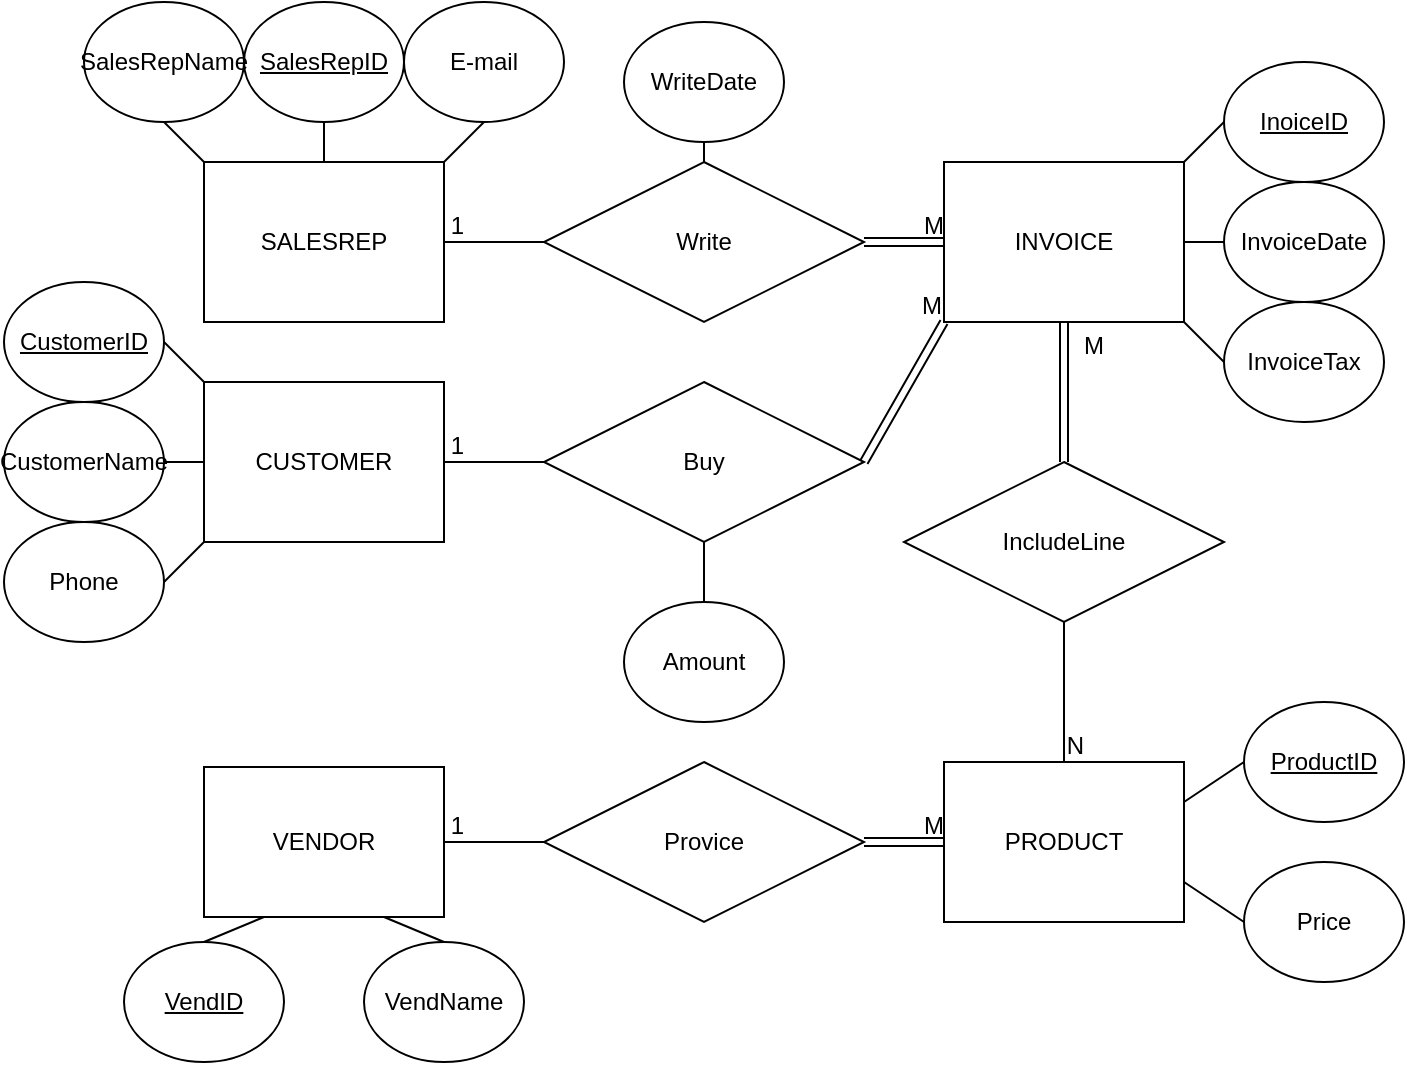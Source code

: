 <mxfile>
    <diagram id="R2lEEEUBdFMjLlhIrx00" name="Bai1">
        <mxGraphModel dx="749" dy="604" grid="1" gridSize="10" guides="1" tooltips="1" connect="1" arrows="1" fold="1" page="1" pageScale="1" pageWidth="850" pageHeight="1100" math="0" shadow="0" extFonts="Permanent Marker^https://fonts.googleapis.com/css?family=Permanent+Marker">
            <root>
                <mxCell id="0"/>
                <mxCell id="1" parent="0"/>
                <mxCell id="7a5H0IS4fGJYpV4Ru5UH-1" value="&lt;u&gt;SalesRepID&lt;/u&gt;" style="ellipse;whiteSpace=wrap;html=1;" parent="1" vertex="1">
                    <mxGeometry x="170" y="40" width="80" height="60" as="geometry"/>
                </mxCell>
                <mxCell id="7a5H0IS4fGJYpV4Ru5UH-2" value="SalesRepName" style="ellipse;whiteSpace=wrap;html=1;" parent="1" vertex="1">
                    <mxGeometry x="90" y="40" width="80" height="60" as="geometry"/>
                </mxCell>
                <mxCell id="7a5H0IS4fGJYpV4Ru5UH-3" value="SALESREP" style="rounded=0;whiteSpace=wrap;html=1;" parent="1" vertex="1">
                    <mxGeometry x="150" y="120" width="120" height="80" as="geometry"/>
                </mxCell>
                <mxCell id="7a5H0IS4fGJYpV4Ru5UH-5" value="WriteDate" style="ellipse;whiteSpace=wrap;html=1;" parent="1" vertex="1">
                    <mxGeometry x="360" y="50" width="80" height="60" as="geometry"/>
                </mxCell>
                <mxCell id="7a5H0IS4fGJYpV4Ru5UH-7" value="" style="endArrow=none;html=1;rounded=0;exitX=0.5;exitY=1;exitDx=0;exitDy=0;entryX=0.5;entryY=0;entryDx=0;entryDy=0;" parent="1" source="7a5H0IS4fGJYpV4Ru5UH-1" target="7a5H0IS4fGJYpV4Ru5UH-3" edge="1">
                    <mxGeometry width="50" height="50" relative="1" as="geometry">
                        <mxPoint x="270" y="320" as="sourcePoint"/>
                        <mxPoint x="200" y="170" as="targetPoint"/>
                    </mxGeometry>
                </mxCell>
                <mxCell id="7a5H0IS4fGJYpV4Ru5UH-8" value="" style="endArrow=none;html=1;rounded=0;exitX=0.5;exitY=1;exitDx=0;exitDy=0;entryX=0;entryY=0;entryDx=0;entryDy=0;" parent="1" source="7a5H0IS4fGJYpV4Ru5UH-2" target="7a5H0IS4fGJYpV4Ru5UH-3" edge="1">
                    <mxGeometry width="50" height="50" relative="1" as="geometry">
                        <mxPoint x="270" y="320" as="sourcePoint"/>
                        <mxPoint x="200" y="170" as="targetPoint"/>
                    </mxGeometry>
                </mxCell>
                <mxCell id="7a5H0IS4fGJYpV4Ru5UH-10" value="" style="endArrow=none;html=1;rounded=0;entryX=0.5;entryY=1;entryDx=0;entryDy=0;exitX=0.5;exitY=0;exitDx=0;exitDy=0;" parent="1" source="3" target="7a5H0IS4fGJYpV4Ru5UH-5" edge="1">
                    <mxGeometry width="50" height="50" relative="1" as="geometry">
                        <mxPoint x="420" y="130" as="sourcePoint"/>
                        <mxPoint x="320" y="270" as="targetPoint"/>
                    </mxGeometry>
                </mxCell>
                <mxCell id="7a5H0IS4fGJYpV4Ru5UH-11" value="INVOICE" style="rounded=0;whiteSpace=wrap;html=1;" parent="1" vertex="1">
                    <mxGeometry x="520" y="120" width="120" height="80" as="geometry"/>
                </mxCell>
                <mxCell id="7a5H0IS4fGJYpV4Ru5UH-17" value="" style="endArrow=none;html=1;rounded=0;entryX=1;entryY=0.5;entryDx=0;entryDy=0;exitX=0;exitY=0.5;exitDx=0;exitDy=0;" parent="1" source="3" target="7a5H0IS4fGJYpV4Ru5UH-3" edge="1">
                    <mxGeometry relative="1" as="geometry">
                        <mxPoint x="360.0" y="170" as="sourcePoint"/>
                        <mxPoint x="400" y="300" as="targetPoint"/>
                    </mxGeometry>
                </mxCell>
                <mxCell id="7a5H0IS4fGJYpV4Ru5UH-18" value="1" style="resizable=0;html=1;align=right;verticalAlign=bottom;" parent="7a5H0IS4fGJYpV4Ru5UH-17" connectable="0" vertex="1">
                    <mxGeometry x="1" relative="1" as="geometry">
                        <mxPoint x="10" as="offset"/>
                    </mxGeometry>
                </mxCell>
                <mxCell id="7a5H0IS4fGJYpV4Ru5UH-19" value="" style="shape=link;html=1;rounded=0;exitX=1;exitY=0.5;exitDx=0;exitDy=0;entryX=0;entryY=0.5;entryDx=0;entryDy=0;" parent="1" source="3" target="7a5H0IS4fGJYpV4Ru5UH-11" edge="1">
                    <mxGeometry relative="1" as="geometry">
                        <mxPoint x="480" y="170" as="sourcePoint"/>
                        <mxPoint x="550" y="300" as="targetPoint"/>
                    </mxGeometry>
                </mxCell>
                <mxCell id="7a5H0IS4fGJYpV4Ru5UH-20" value="M" style="resizable=0;html=1;align=right;verticalAlign=bottom;" parent="7a5H0IS4fGJYpV4Ru5UH-19" connectable="0" vertex="1">
                    <mxGeometry x="1" relative="1" as="geometry"/>
                </mxCell>
                <mxCell id="7a5H0IS4fGJYpV4Ru5UH-21" value="&lt;u&gt;InoiceID&lt;/u&gt;" style="ellipse;whiteSpace=wrap;html=1;" parent="1" vertex="1">
                    <mxGeometry x="660" y="70" width="80" height="60" as="geometry"/>
                </mxCell>
                <mxCell id="7a5H0IS4fGJYpV4Ru5UH-22" value="" style="endArrow=none;html=1;rounded=0;exitX=1;exitY=0;exitDx=0;exitDy=0;entryX=0;entryY=0.5;entryDx=0;entryDy=0;" parent="1" source="7a5H0IS4fGJYpV4Ru5UH-11" target="7a5H0IS4fGJYpV4Ru5UH-21" edge="1">
                    <mxGeometry width="50" height="50" relative="1" as="geometry">
                        <mxPoint x="670" y="320" as="sourcePoint"/>
                        <mxPoint x="720" y="270" as="targetPoint"/>
                    </mxGeometry>
                </mxCell>
                <mxCell id="7a5H0IS4fGJYpV4Ru5UH-24" value="" style="shape=link;html=1;rounded=0;entryX=0;entryY=1;entryDx=0;entryDy=0;exitX=1;exitY=0.5;exitDx=0;exitDy=0;" parent="1" source="6" target="7a5H0IS4fGJYpV4Ru5UH-11" edge="1">
                    <mxGeometry relative="1" as="geometry">
                        <mxPoint x="475.963" y="281.433" as="sourcePoint"/>
                        <mxPoint x="530" y="300" as="targetPoint"/>
                    </mxGeometry>
                </mxCell>
                <mxCell id="7a5H0IS4fGJYpV4Ru5UH-25" value="M" style="resizable=0;html=1;align=right;verticalAlign=bottom;" parent="7a5H0IS4fGJYpV4Ru5UH-24" connectable="0" vertex="1">
                    <mxGeometry x="1" relative="1" as="geometry"/>
                </mxCell>
                <mxCell id="7a5H0IS4fGJYpV4Ru5UH-26" value="CUSTOMER" style="rounded=0;whiteSpace=wrap;html=1;" parent="1" vertex="1">
                    <mxGeometry x="150" y="230" width="120" height="80" as="geometry"/>
                </mxCell>
                <mxCell id="7a5H0IS4fGJYpV4Ru5UH-29" value="&lt;u&gt;CustomerID&lt;/u&gt;" style="ellipse;whiteSpace=wrap;html=1;" parent="1" vertex="1">
                    <mxGeometry x="50" y="180" width="80" height="60" as="geometry"/>
                </mxCell>
                <mxCell id="7a5H0IS4fGJYpV4Ru5UH-30" value="CustomerName" style="ellipse;whiteSpace=wrap;html=1;" parent="1" vertex="1">
                    <mxGeometry x="50" y="240" width="80" height="60" as="geometry"/>
                </mxCell>
                <mxCell id="7a5H0IS4fGJYpV4Ru5UH-31" value="" style="endArrow=none;html=1;rounded=0;exitX=1;exitY=0.5;exitDx=0;exitDy=0;entryX=0;entryY=0;entryDx=0;entryDy=0;" parent="1" source="7a5H0IS4fGJYpV4Ru5UH-29" target="7a5H0IS4fGJYpV4Ru5UH-26" edge="1">
                    <mxGeometry width="50" height="50" relative="1" as="geometry">
                        <mxPoint x="410" y="420" as="sourcePoint"/>
                        <mxPoint x="460" y="370" as="targetPoint"/>
                    </mxGeometry>
                </mxCell>
                <mxCell id="7a5H0IS4fGJYpV4Ru5UH-32" value="" style="endArrow=none;html=1;rounded=0;exitX=1;exitY=0.5;exitDx=0;exitDy=0;entryX=0;entryY=0.5;entryDx=0;entryDy=0;" parent="1" source="7a5H0IS4fGJYpV4Ru5UH-30" target="7a5H0IS4fGJYpV4Ru5UH-26" edge="1">
                    <mxGeometry width="50" height="50" relative="1" as="geometry">
                        <mxPoint x="410" y="420" as="sourcePoint"/>
                        <mxPoint x="460" y="370" as="targetPoint"/>
                    </mxGeometry>
                </mxCell>
                <mxCell id="7a5H0IS4fGJYpV4Ru5UH-33" value="Amount" style="ellipse;whiteSpace=wrap;html=1;" parent="1" vertex="1">
                    <mxGeometry x="360" y="340" width="80" height="60" as="geometry"/>
                </mxCell>
                <mxCell id="7a5H0IS4fGJYpV4Ru5UH-36" value="" style="endArrow=none;html=1;rounded=0;entryX=1;entryY=0.5;entryDx=0;entryDy=0;exitX=0;exitY=0.5;exitDx=0;exitDy=0;" parent="1" source="6" target="7a5H0IS4fGJYpV4Ru5UH-26" edge="1">
                    <mxGeometry relative="1" as="geometry">
                        <mxPoint x="384.037" y="358.567" as="sourcePoint"/>
                        <mxPoint x="620" y="300" as="targetPoint"/>
                    </mxGeometry>
                </mxCell>
                <mxCell id="7a5H0IS4fGJYpV4Ru5UH-37" value="1" style="resizable=0;html=1;align=right;verticalAlign=bottom;" parent="7a5H0IS4fGJYpV4Ru5UH-36" connectable="0" vertex="1">
                    <mxGeometry x="1" relative="1" as="geometry">
                        <mxPoint x="10" as="offset"/>
                    </mxGeometry>
                </mxCell>
                <mxCell id="7a5H0IS4fGJYpV4Ru5UH-38" value="" style="endArrow=none;html=1;rounded=0;exitX=0.5;exitY=0;exitDx=0;exitDy=0;entryX=0.5;entryY=1;entryDx=0;entryDy=0;" parent="1" source="7a5H0IS4fGJYpV4Ru5UH-33" target="6" edge="1">
                    <mxGeometry width="50" height="50" relative="1" as="geometry">
                        <mxPoint x="510" y="440" as="sourcePoint"/>
                        <mxPoint x="455.712" y="350.642" as="targetPoint"/>
                    </mxGeometry>
                </mxCell>
                <mxCell id="7a5H0IS4fGJYpV4Ru5UH-39" value="IncludeLine" style="rhombus;whiteSpace=wrap;html=1;" parent="1" vertex="1">
                    <mxGeometry x="500" y="270" width="160" height="80" as="geometry"/>
                </mxCell>
                <mxCell id="7a5H0IS4fGJYpV4Ru5UH-40" value="" style="shape=link;html=1;rounded=0;entryX=0.5;entryY=1;entryDx=0;entryDy=0;exitX=0.5;exitY=0;exitDx=0;exitDy=0;" parent="1" source="7a5H0IS4fGJYpV4Ru5UH-39" target="7a5H0IS4fGJYpV4Ru5UH-11" edge="1">
                    <mxGeometry relative="1" as="geometry">
                        <mxPoint x="500" y="330" as="sourcePoint"/>
                        <mxPoint x="590" y="210" as="targetPoint"/>
                    </mxGeometry>
                </mxCell>
                <mxCell id="7a5H0IS4fGJYpV4Ru5UH-41" value="M" style="resizable=0;html=1;align=right;verticalAlign=bottom;" parent="7a5H0IS4fGJYpV4Ru5UH-40" connectable="0" vertex="1">
                    <mxGeometry x="1" relative="1" as="geometry">
                        <mxPoint x="20" y="20" as="offset"/>
                    </mxGeometry>
                </mxCell>
                <mxCell id="7a5H0IS4fGJYpV4Ru5UH-42" value="" style="endArrow=none;html=1;rounded=0;exitX=0.5;exitY=1;exitDx=0;exitDy=0;entryX=0.5;entryY=0;entryDx=0;entryDy=0;" parent="1" source="7a5H0IS4fGJYpV4Ru5UH-39" target="7a5H0IS4fGJYpV4Ru5UH-44" edge="1">
                    <mxGeometry relative="1" as="geometry">
                        <mxPoint x="460" y="410" as="sourcePoint"/>
                        <mxPoint x="660" y="580" as="targetPoint"/>
                    </mxGeometry>
                </mxCell>
                <mxCell id="7a5H0IS4fGJYpV4Ru5UH-43" value="N" style="resizable=0;html=1;align=right;verticalAlign=bottom;" parent="7a5H0IS4fGJYpV4Ru5UH-42" connectable="0" vertex="1">
                    <mxGeometry x="1" relative="1" as="geometry">
                        <mxPoint x="10" as="offset"/>
                    </mxGeometry>
                </mxCell>
                <mxCell id="7a5H0IS4fGJYpV4Ru5UH-44" value="PRODUCT" style="rounded=0;whiteSpace=wrap;html=1;" parent="1" vertex="1">
                    <mxGeometry x="520" y="420" width="120" height="80" as="geometry"/>
                </mxCell>
                <mxCell id="7a5H0IS4fGJYpV4Ru5UH-45" value="" style="endArrow=none;html=1;rounded=0;exitX=1;exitY=0.25;exitDx=0;exitDy=0;entryX=0;entryY=0.5;entryDx=0;entryDy=0;" parent="1" source="7a5H0IS4fGJYpV4Ru5UH-44" target="7a5H0IS4fGJYpV4Ru5UH-46" edge="1">
                    <mxGeometry width="50" height="50" relative="1" as="geometry">
                        <mxPoint x="520" y="460" as="sourcePoint"/>
                        <mxPoint x="760" y="550" as="targetPoint"/>
                    </mxGeometry>
                </mxCell>
                <mxCell id="7a5H0IS4fGJYpV4Ru5UH-46" value="&lt;u&gt;ProductID&lt;/u&gt;" style="ellipse;whiteSpace=wrap;html=1;" parent="1" vertex="1">
                    <mxGeometry x="670" y="390" width="80" height="60" as="geometry"/>
                </mxCell>
                <mxCell id="7a5H0IS4fGJYpV4Ru5UH-47" value="" style="shape=link;html=1;rounded=0;entryX=0;entryY=0.5;entryDx=0;entryDy=0;exitX=1;exitY=0.5;exitDx=0;exitDy=0;" parent="1" source="2" target="7a5H0IS4fGJYpV4Ru5UH-44" edge="1">
                    <mxGeometry relative="1" as="geometry">
                        <mxPoint x="480" y="600.0" as="sourcePoint"/>
                        <mxPoint x="590" y="210" as="targetPoint"/>
                    </mxGeometry>
                </mxCell>
                <mxCell id="7a5H0IS4fGJYpV4Ru5UH-48" value="M" style="resizable=0;html=1;align=right;verticalAlign=bottom;" parent="7a5H0IS4fGJYpV4Ru5UH-47" connectable="0" vertex="1">
                    <mxGeometry x="1" relative="1" as="geometry"/>
                </mxCell>
                <mxCell id="7a5H0IS4fGJYpV4Ru5UH-50" value="" style="endArrow=none;html=1;rounded=0;entryX=0;entryY=0.5;entryDx=0;entryDy=0;exitX=1;exitY=0.5;exitDx=0;exitDy=0;" parent="1" source="7a5H0IS4fGJYpV4Ru5UH-52" target="2" edge="1">
                    <mxGeometry relative="1" as="geometry">
                        <mxPoint x="170" y="590" as="sourcePoint"/>
                        <mxPoint x="360" y="600.0" as="targetPoint"/>
                    </mxGeometry>
                </mxCell>
                <mxCell id="7a5H0IS4fGJYpV4Ru5UH-51" value="1" style="resizable=0;html=1;align=right;verticalAlign=bottom;" parent="7a5H0IS4fGJYpV4Ru5UH-50" connectable="0" vertex="1">
                    <mxGeometry x="1" relative="1" as="geometry">
                        <mxPoint x="-40" as="offset"/>
                    </mxGeometry>
                </mxCell>
                <mxCell id="7a5H0IS4fGJYpV4Ru5UH-52" value="VENDOR" style="rounded=0;whiteSpace=wrap;html=1;" parent="1" vertex="1">
                    <mxGeometry x="150" y="422.5" width="120" height="75" as="geometry"/>
                </mxCell>
                <mxCell id="7a5H0IS4fGJYpV4Ru5UH-53" value="Phone" style="ellipse;whiteSpace=wrap;html=1;" parent="1" vertex="1">
                    <mxGeometry x="50" y="300" width="80" height="60" as="geometry"/>
                </mxCell>
                <mxCell id="7a5H0IS4fGJYpV4Ru5UH-56" value="" style="endArrow=none;html=1;rounded=0;exitX=1;exitY=0.5;exitDx=0;exitDy=0;entryX=0;entryY=1;entryDx=0;entryDy=0;" parent="1" source="7a5H0IS4fGJYpV4Ru5UH-53" target="7a5H0IS4fGJYpV4Ru5UH-26" edge="1">
                    <mxGeometry width="50" height="50" relative="1" as="geometry">
                        <mxPoint x="440" y="460" as="sourcePoint"/>
                        <mxPoint x="490" y="410" as="targetPoint"/>
                    </mxGeometry>
                </mxCell>
                <mxCell id="7a5H0IS4fGJYpV4Ru5UH-58" value="E-mail" style="ellipse;whiteSpace=wrap;html=1;" parent="1" vertex="1">
                    <mxGeometry x="250" y="40" width="80" height="60" as="geometry"/>
                </mxCell>
                <mxCell id="7a5H0IS4fGJYpV4Ru5UH-59" value="" style="endArrow=none;html=1;rounded=0;exitX=0.5;exitY=1;exitDx=0;exitDy=0;entryX=1;entryY=0;entryDx=0;entryDy=0;" parent="1" source="7a5H0IS4fGJYpV4Ru5UH-58" target="7a5H0IS4fGJYpV4Ru5UH-3" edge="1">
                    <mxGeometry width="50" height="50" relative="1" as="geometry">
                        <mxPoint x="1140" y="470" as="sourcePoint"/>
                        <mxPoint x="1190" y="420" as="targetPoint"/>
                    </mxGeometry>
                </mxCell>
                <mxCell id="7a5H0IS4fGJYpV4Ru5UH-62" value="&lt;u&gt;VendID&lt;/u&gt;" style="ellipse;whiteSpace=wrap;html=1;" parent="1" vertex="1">
                    <mxGeometry x="110" y="510" width="80" height="60" as="geometry"/>
                </mxCell>
                <mxCell id="7a5H0IS4fGJYpV4Ru5UH-63" value="" style="endArrow=none;html=1;rounded=0;exitX=0.5;exitY=0;exitDx=0;exitDy=0;entryX=0.25;entryY=1;entryDx=0;entryDy=0;" parent="1" source="7a5H0IS4fGJYpV4Ru5UH-62" target="7a5H0IS4fGJYpV4Ru5UH-52" edge="1">
                    <mxGeometry width="50" height="50" relative="1" as="geometry">
                        <mxPoint x="670" y="470" as="sourcePoint"/>
                        <mxPoint x="720" y="420" as="targetPoint"/>
                    </mxGeometry>
                </mxCell>
                <mxCell id="7a5H0IS4fGJYpV4Ru5UH-64" value="VendName" style="ellipse;whiteSpace=wrap;html=1;" parent="1" vertex="1">
                    <mxGeometry x="230" y="510" width="80" height="60" as="geometry"/>
                </mxCell>
                <mxCell id="7a5H0IS4fGJYpV4Ru5UH-66" value="" style="endArrow=none;html=1;rounded=0;exitX=0.5;exitY=0;exitDx=0;exitDy=0;entryX=0.75;entryY=1;entryDx=0;entryDy=0;" parent="1" source="7a5H0IS4fGJYpV4Ru5UH-64" target="7a5H0IS4fGJYpV4Ru5UH-52" edge="1">
                    <mxGeometry width="50" height="50" relative="1" as="geometry">
                        <mxPoint x="670" y="470" as="sourcePoint"/>
                        <mxPoint x="720" y="420" as="targetPoint"/>
                    </mxGeometry>
                </mxCell>
                <mxCell id="7a5H0IS4fGJYpV4Ru5UH-67" value="InvoiceDate" style="ellipse;whiteSpace=wrap;html=1;" parent="1" vertex="1">
                    <mxGeometry x="660" y="130" width="80" height="60" as="geometry"/>
                </mxCell>
                <mxCell id="7a5H0IS4fGJYpV4Ru5UH-68" value="" style="endArrow=none;html=1;rounded=0;entryX=0;entryY=0.5;entryDx=0;entryDy=0;exitX=1;exitY=0.5;exitDx=0;exitDy=0;" parent="1" source="7a5H0IS4fGJYpV4Ru5UH-11" target="7a5H0IS4fGJYpV4Ru5UH-67" edge="1">
                    <mxGeometry width="50" height="50" relative="1" as="geometry">
                        <mxPoint x="530" y="390" as="sourcePoint"/>
                        <mxPoint x="580" y="340" as="targetPoint"/>
                    </mxGeometry>
                </mxCell>
                <mxCell id="7a5H0IS4fGJYpV4Ru5UH-69" value="Price" style="ellipse;whiteSpace=wrap;html=1;" parent="1" vertex="1">
                    <mxGeometry x="670" y="470" width="80" height="60" as="geometry"/>
                </mxCell>
                <mxCell id="7a5H0IS4fGJYpV4Ru5UH-72" value="" style="endArrow=none;html=1;rounded=0;exitX=1;exitY=0.75;exitDx=0;exitDy=0;entryX=0;entryY=0.5;entryDx=0;entryDy=0;" parent="1" source="7a5H0IS4fGJYpV4Ru5UH-44" target="7a5H0IS4fGJYpV4Ru5UH-69" edge="1">
                    <mxGeometry width="50" height="50" relative="1" as="geometry">
                        <mxPoint x="520" y="390" as="sourcePoint"/>
                        <mxPoint x="570" y="340" as="targetPoint"/>
                    </mxGeometry>
                </mxCell>
                <mxCell id="2" value="Provice" style="rhombus;whiteSpace=wrap;html=1;" parent="1" vertex="1">
                    <mxGeometry x="320" y="420" width="160" height="80" as="geometry"/>
                </mxCell>
                <mxCell id="3" value="Write" style="rhombus;whiteSpace=wrap;html=1;" parent="1" vertex="1">
                    <mxGeometry x="320" y="120" width="160" height="80" as="geometry"/>
                </mxCell>
                <mxCell id="6" value="Buy" style="rhombus;whiteSpace=wrap;html=1;rotation=0;" parent="1" vertex="1">
                    <mxGeometry x="320" y="230" width="160" height="80" as="geometry"/>
                </mxCell>
                <mxCell id="8" value="InvoiceTax" style="ellipse;whiteSpace=wrap;html=1;" parent="1" vertex="1">
                    <mxGeometry x="660" y="190" width="80" height="60" as="geometry"/>
                </mxCell>
                <mxCell id="9" value="" style="endArrow=none;html=1;exitX=0;exitY=0.5;exitDx=0;exitDy=0;entryX=1;entryY=1;entryDx=0;entryDy=0;" parent="1" source="8" target="7a5H0IS4fGJYpV4Ru5UH-11" edge="1">
                    <mxGeometry width="50" height="50" relative="1" as="geometry">
                        <mxPoint x="790" y="200" as="sourcePoint"/>
                        <mxPoint x="840" y="150" as="targetPoint"/>
                    </mxGeometry>
                </mxCell>
            </root>
        </mxGraphModel>
    </diagram>
    <diagram id="zjv09s1aS_R5Jd_1-Sss" name="Page-2">
        <mxGraphModel dx="1033" dy="615" grid="1" gridSize="10" guides="1" tooltips="1" connect="1" arrows="1" fold="1" page="1" pageScale="1" pageWidth="850" pageHeight="1100" math="0" shadow="0">
            <root>
                <mxCell id="0"/>
                <mxCell id="1" parent="0"/>
            </root>
        </mxGraphModel>
    </diagram>
    <diagram id="KmYlrfeMdKfeebKU4Wuu" name="Bai3">
        <mxGraphModel dx="1033" dy="615" grid="1" gridSize="10" guides="1" tooltips="1" connect="1" arrows="1" fold="1" page="1" pageScale="1" pageWidth="850" pageHeight="1100" math="0" shadow="0">
            <root>
                <mxCell id="0"/>
                <mxCell id="1" parent="0"/>
                <mxCell id="FWKH8dxuJ9-jAGVLNWRN-1" value="EMPLOYEE" style="rounded=0;whiteSpace=wrap;html=1;" parent="1" vertex="1">
                    <mxGeometry x="120" y="120" width="120" height="60" as="geometry"/>
                </mxCell>
                <mxCell id="FWKH8dxuJ9-jAGVLNWRN-2" value="SSN" style="ellipse;whiteSpace=wrap;html=1;" parent="1" vertex="1">
                    <mxGeometry x="40" y="40" width="80" height="60" as="geometry"/>
                </mxCell>
                <mxCell id="FWKH8dxuJ9-jAGVLNWRN-3" value="Emp_Name" style="ellipse;whiteSpace=wrap;html=1;" parent="1" vertex="1">
                    <mxGeometry x="140" y="40" width="80" height="60" as="geometry"/>
                </mxCell>
                <mxCell id="FWKH8dxuJ9-jAGVLNWRN-4" value="Emp_Address" style="ellipse;whiteSpace=wrap;html=1;" parent="1" vertex="1">
                    <mxGeometry x="240" y="40" width="80" height="60" as="geometry"/>
                </mxCell>
                <mxCell id="FWKH8dxuJ9-jAGVLNWRN-5" value="Emp_Sex" style="ellipse;whiteSpace=wrap;html=1;" parent="1" vertex="1">
                    <mxGeometry x="240" y="200" width="80" height="60" as="geometry"/>
                </mxCell>
                <mxCell id="FWKH8dxuJ9-jAGVLNWRN-6" value="Emp_BirthDate" style="ellipse;whiteSpace=wrap;html=1;" parent="1" vertex="1">
                    <mxGeometry x="140" y="200" width="80" height="60" as="geometry"/>
                </mxCell>
                <mxCell id="FWKH8dxuJ9-jAGVLNWRN-7" value="Emp_Phone" style="ellipse;whiteSpace=wrap;html=1;" parent="1" vertex="1">
                    <mxGeometry x="40" y="200" width="80" height="60" as="geometry"/>
                </mxCell>
                <mxCell id="FWKH8dxuJ9-jAGVLNWRN-8" value="Emp_Email" style="ellipse;whiteSpace=wrap;html=1;" parent="1" vertex="1">
                    <mxGeometry x="20" y="120" width="80" height="60" as="geometry"/>
                </mxCell>
                <mxCell id="FWKH8dxuJ9-jAGVLNWRN-10" value="DEPARTMENT" style="rounded=0;whiteSpace=wrap;html=1;" parent="1" vertex="1">
                    <mxGeometry x="480" y="120" width="120" height="60" as="geometry"/>
                </mxCell>
                <mxCell id="FWKH8dxuJ9-jAGVLNWRN-13" value="Depart_Name" style="ellipse;whiteSpace=wrap;html=1;" parent="1" vertex="1">
                    <mxGeometry x="480" y="40" width="80" height="60" as="geometry"/>
                </mxCell>
                <mxCell id="FWKH8dxuJ9-jAGVLNWRN-14" value="Role" style="ellipse;whiteSpace=wrap;html=1;" parent="1" vertex="1">
                    <mxGeometry x="580" y="40" width="80" height="60" as="geometry"/>
                </mxCell>
                <mxCell id="FWKH8dxuJ9-jAGVLNWRN-16" value="Head" style="ellipse;whiteSpace=wrap;html=1;" parent="1" vertex="1">
                    <mxGeometry x="620" y="120" width="80" height="60" as="geometry"/>
                </mxCell>
            </root>
        </mxGraphModel>
    </diagram>
</mxfile>